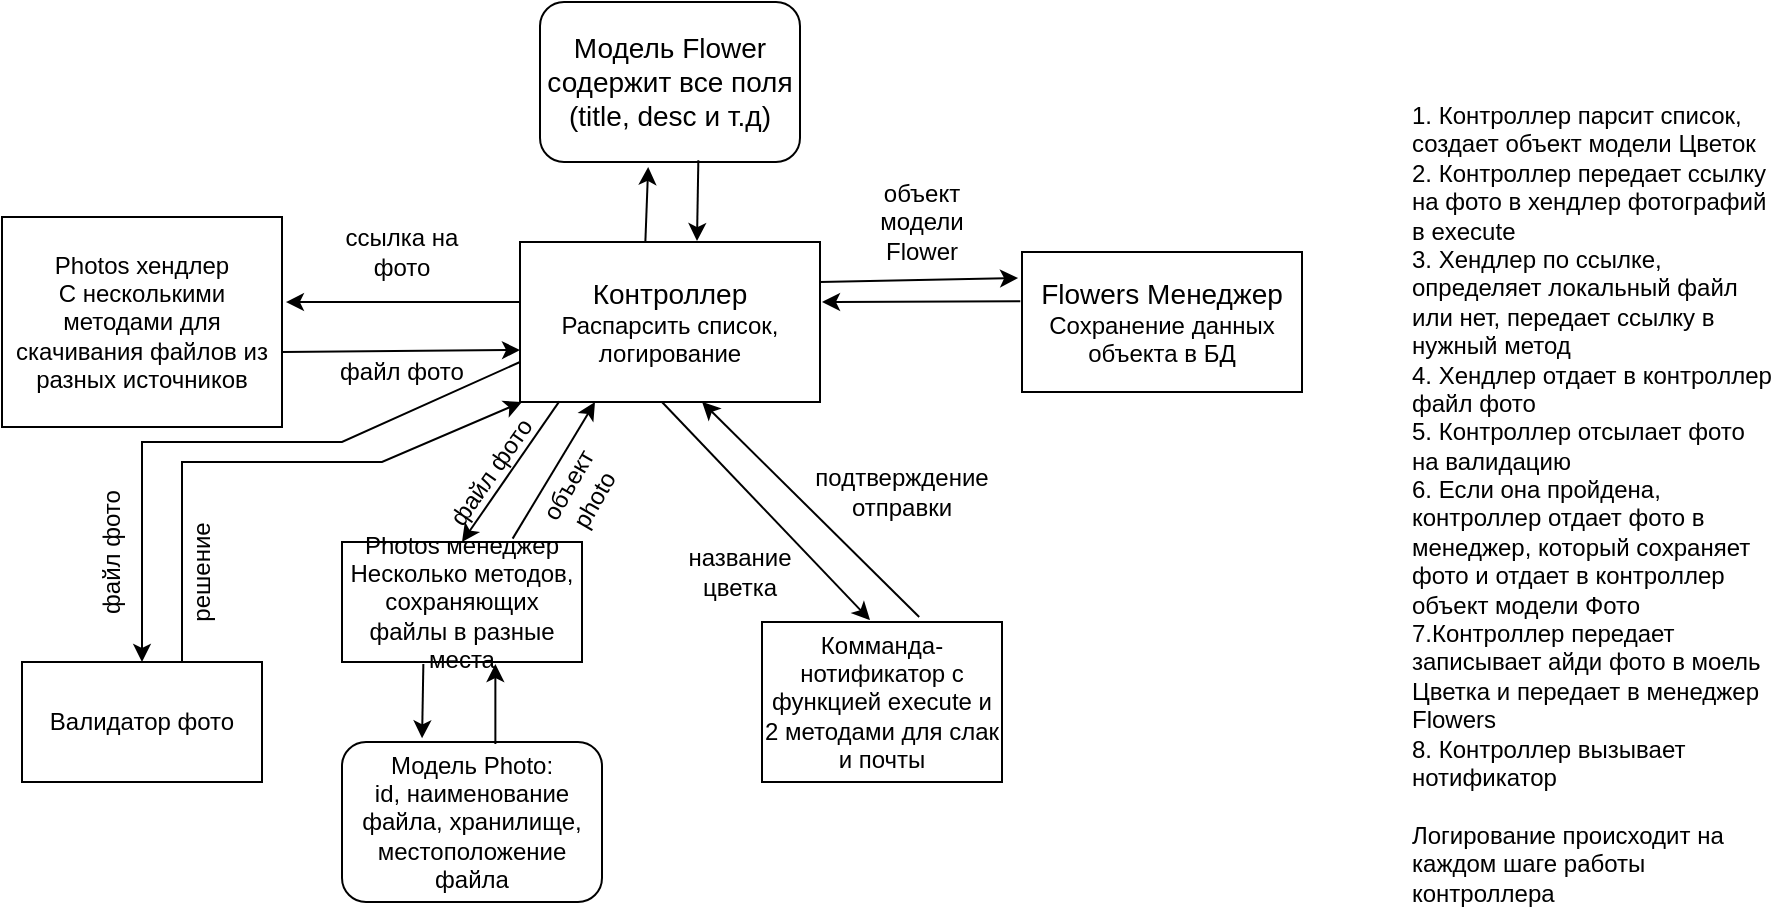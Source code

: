 <mxfile version="20.8.3" type="device"><diagram id="f5xRTF-F9QF0j4xlUYJo" name="Страница 1"><mxGraphModel dx="1500" dy="769" grid="1" gridSize="10" guides="1" tooltips="1" connect="1" arrows="1" fold="1" page="1" pageScale="1" pageWidth="827" pageHeight="1169" math="0" shadow="0"><root><mxCell id="0"/><mxCell id="1" parent="0"/><mxCell id="_rkAD1vKMwvpcpliQC9b-2" value="&lt;div&gt;&lt;font style=&quot;font-size: 13px;&quot;&gt;&lt;font style=&quot;font-size: 14px;&quot;&gt;Контроллер&lt;/font&gt;&lt;/font&gt;&lt;/div&gt;&lt;div&gt;Распарсить список, логирование&lt;br&gt;&lt;/div&gt;" style="rounded=0;whiteSpace=wrap;html=1;" vertex="1" parent="1"><mxGeometry x="329" y="140" width="150" height="80" as="geometry"/></mxCell><mxCell id="_rkAD1vKMwvpcpliQC9b-4" value="&lt;div&gt;Модель Flower&lt;/div&gt;&lt;div&gt;содержит все поля (title, desc и т.д)&lt;br&gt;&lt;/div&gt;" style="rounded=1;whiteSpace=wrap;html=1;fontSize=14;" vertex="1" parent="1"><mxGeometry x="339" y="20" width="130" height="80" as="geometry"/></mxCell><mxCell id="_rkAD1vKMwvpcpliQC9b-5" value="" style="endArrow=classic;html=1;rounded=0;fontSize=14;exitX=0.418;exitY=-0.006;exitDx=0;exitDy=0;exitPerimeter=0;entryX=0.416;entryY=1.031;entryDx=0;entryDy=0;entryPerimeter=0;" edge="1" parent="1" source="_rkAD1vKMwvpcpliQC9b-2" target="_rkAD1vKMwvpcpliQC9b-4"><mxGeometry width="50" height="50" relative="1" as="geometry"><mxPoint x="640" y="140" as="sourcePoint"/><mxPoint x="640" y="90" as="targetPoint"/></mxGeometry></mxCell><mxCell id="_rkAD1vKMwvpcpliQC9b-6" value="" style="endArrow=classic;html=1;rounded=0;fontSize=14;entryX=0.59;entryY=-0.006;entryDx=0;entryDy=0;entryPerimeter=0;exitX=0.609;exitY=0.989;exitDx=0;exitDy=0;exitPerimeter=0;" edge="1" parent="1" source="_rkAD1vKMwvpcpliQC9b-4" target="_rkAD1vKMwvpcpliQC9b-2"><mxGeometry width="50" height="50" relative="1" as="geometry"><mxPoint x="414" y="80" as="sourcePoint"/><mxPoint x="464" y="30" as="targetPoint"/></mxGeometry></mxCell><mxCell id="_rkAD1vKMwvpcpliQC9b-7" value="&lt;div&gt;Flowers Менеджер&lt;/div&gt;&lt;div style=&quot;font-size: 12px;&quot;&gt;Сохранение данных объекта в БД&lt;br&gt;&lt;/div&gt;" style="rounded=0;whiteSpace=wrap;html=1;fontSize=14;" vertex="1" parent="1"><mxGeometry x="580" y="145" width="140" height="70" as="geometry"/></mxCell><mxCell id="_rkAD1vKMwvpcpliQC9b-8" value="" style="endArrow=classic;html=1;rounded=0;fontSize=12;entryX=-0.014;entryY=0.186;entryDx=0;entryDy=0;entryPerimeter=0;exitX=1;exitY=0.25;exitDx=0;exitDy=0;" edge="1" parent="1" source="_rkAD1vKMwvpcpliQC9b-2" target="_rkAD1vKMwvpcpliQC9b-7"><mxGeometry width="50" height="50" relative="1" as="geometry"><mxPoint x="479" y="170" as="sourcePoint"/><mxPoint x="529" y="120" as="targetPoint"/></mxGeometry></mxCell><mxCell id="_rkAD1vKMwvpcpliQC9b-9" value="" style="endArrow=classic;html=1;rounded=0;fontSize=12;exitX=-0.006;exitY=0.352;exitDx=0;exitDy=0;exitPerimeter=0;" edge="1" parent="1" source="_rkAD1vKMwvpcpliQC9b-7"><mxGeometry width="50" height="50" relative="1" as="geometry"><mxPoint x="429" y="240" as="sourcePoint"/><mxPoint x="480" y="170" as="targetPoint"/></mxGeometry></mxCell><mxCell id="_rkAD1vKMwvpcpliQC9b-10" value="объект модели Flower" style="text;html=1;strokeColor=none;fillColor=none;align=center;verticalAlign=middle;whiteSpace=wrap;rounded=0;fontSize=12;" vertex="1" parent="1"><mxGeometry x="500" y="115" width="60" height="30" as="geometry"/></mxCell><mxCell id="_rkAD1vKMwvpcpliQC9b-11" value="&lt;div&gt;Photos хендлер&lt;/div&gt;&lt;div&gt;С несколькими методами для скачивания файлов из разных источников&lt;br&gt;&lt;/div&gt;" style="rounded=0;whiteSpace=wrap;html=1;fontSize=12;" vertex="1" parent="1"><mxGeometry x="70" y="127.5" width="140" height="105" as="geometry"/></mxCell><mxCell id="_rkAD1vKMwvpcpliQC9b-12" value="" style="endArrow=classic;html=1;rounded=0;fontSize=12;entryX=1.014;entryY=0.405;entryDx=0;entryDy=0;entryPerimeter=0;" edge="1" parent="1" target="_rkAD1vKMwvpcpliQC9b-11"><mxGeometry width="50" height="50" relative="1" as="geometry"><mxPoint x="329" y="170" as="sourcePoint"/><mxPoint x="220" y="170" as="targetPoint"/></mxGeometry></mxCell><mxCell id="_rkAD1vKMwvpcpliQC9b-13" value="ссылка на фото" style="text;html=1;strokeColor=none;fillColor=none;align=center;verticalAlign=middle;whiteSpace=wrap;rounded=0;fontSize=12;" vertex="1" parent="1"><mxGeometry x="240" y="130" width="60" height="30" as="geometry"/></mxCell><mxCell id="_rkAD1vKMwvpcpliQC9b-14" value="&lt;div&gt;Модель Photo:&lt;/div&gt;&lt;div&gt;id, наименование файла, хранилище, местоположение файла&lt;br&gt;&lt;/div&gt;" style="rounded=1;whiteSpace=wrap;html=1;fontSize=12;" vertex="1" parent="1"><mxGeometry x="240" y="390" width="130" height="80" as="geometry"/></mxCell><mxCell id="_rkAD1vKMwvpcpliQC9b-15" value="" style="endArrow=classic;html=1;rounded=0;fontSize=12;entryX=0;entryY=0.675;entryDx=0;entryDy=0;entryPerimeter=0;" edge="1" parent="1" target="_rkAD1vKMwvpcpliQC9b-2"><mxGeometry width="50" height="50" relative="1" as="geometry"><mxPoint x="210" y="195" as="sourcePoint"/><mxPoint x="260" y="145" as="targetPoint"/></mxGeometry></mxCell><mxCell id="_rkAD1vKMwvpcpliQC9b-16" value="файл фото" style="text;html=1;strokeColor=none;fillColor=none;align=center;verticalAlign=middle;whiteSpace=wrap;rounded=0;fontSize=12;" vertex="1" parent="1"><mxGeometry x="225" y="190" width="90" height="30" as="geometry"/></mxCell><mxCell id="_rkAD1vKMwvpcpliQC9b-17" value="&lt;div&gt;Photos менеджер&lt;/div&gt;&lt;div&gt;Несколько методов, сохраняющих файлы в разные места&lt;br&gt;&lt;/div&gt;" style="rounded=0;whiteSpace=wrap;html=1;fontSize=12;" vertex="1" parent="1"><mxGeometry x="240" y="290" width="120" height="60" as="geometry"/></mxCell><mxCell id="_rkAD1vKMwvpcpliQC9b-18" value="" style="endArrow=classic;html=1;rounded=0;fontSize=12;exitX=0.339;exitY=1.017;exitDx=0;exitDy=0;exitPerimeter=0;entryX=0.308;entryY=-0.023;entryDx=0;entryDy=0;entryPerimeter=0;" edge="1" parent="1" source="_rkAD1vKMwvpcpliQC9b-17" target="_rkAD1vKMwvpcpliQC9b-14"><mxGeometry width="50" height="50" relative="1" as="geometry"><mxPoint x="283.44" y="330" as="sourcePoint"/><mxPoint x="280" y="360" as="targetPoint"/></mxGeometry></mxCell><mxCell id="_rkAD1vKMwvpcpliQC9b-20" value="" style="endArrow=classic;html=1;rounded=0;fontSize=12;entryX=0.639;entryY=1.017;entryDx=0;entryDy=0;entryPerimeter=0;exitX=0.59;exitY=0.013;exitDx=0;exitDy=0;exitPerimeter=0;" edge="1" parent="1" source="_rkAD1vKMwvpcpliQC9b-14" target="_rkAD1vKMwvpcpliQC9b-17"><mxGeometry width="50" height="50" relative="1" as="geometry"><mxPoint x="150" y="370" as="sourcePoint"/><mxPoint x="200" y="320" as="targetPoint"/></mxGeometry></mxCell><mxCell id="_rkAD1vKMwvpcpliQC9b-22" value="" style="endArrow=classic;html=1;rounded=0;fontSize=12;entryX=0.5;entryY=0;entryDx=0;entryDy=0;exitX=0.131;exitY=0.996;exitDx=0;exitDy=0;exitPerimeter=0;" edge="1" parent="1" source="_rkAD1vKMwvpcpliQC9b-2" target="_rkAD1vKMwvpcpliQC9b-17"><mxGeometry width="50" height="50" relative="1" as="geometry"><mxPoint x="329" y="220" as="sourcePoint"/><mxPoint x="379" y="170" as="targetPoint"/></mxGeometry></mxCell><mxCell id="_rkAD1vKMwvpcpliQC9b-23" value="объект photo" style="text;html=1;strokeColor=none;fillColor=none;align=center;verticalAlign=middle;whiteSpace=wrap;rounded=0;fontSize=12;rotation=-60;" vertex="1" parent="1"><mxGeometry x="329" y="250" width="61" height="30" as="geometry"/></mxCell><mxCell id="_rkAD1vKMwvpcpliQC9b-26" value="" style="endArrow=classic;html=1;rounded=0;fontSize=12;entryX=0.25;entryY=1;entryDx=0;entryDy=0;exitX=0.711;exitY=-0.028;exitDx=0;exitDy=0;exitPerimeter=0;" edge="1" parent="1" source="_rkAD1vKMwvpcpliQC9b-17" target="_rkAD1vKMwvpcpliQC9b-2"><mxGeometry width="50" height="50" relative="1" as="geometry"><mxPoint x="200" y="280" as="sourcePoint"/><mxPoint x="250" y="230" as="targetPoint"/></mxGeometry></mxCell><mxCell id="_rkAD1vKMwvpcpliQC9b-27" value="файл фото" style="text;html=1;strokeColor=none;fillColor=none;align=center;verticalAlign=middle;whiteSpace=wrap;rounded=0;fontSize=12;rotation=-90;" vertex="1" parent="1"><mxGeometry x="80" y="280" width="90" height="30" as="geometry"/></mxCell><mxCell id="_rkAD1vKMwvpcpliQC9b-28" value="Комманда-нотификатор с функцией execute и 2 методами для слак и почты" style="rounded=0;whiteSpace=wrap;html=1;fontSize=12;" vertex="1" parent="1"><mxGeometry x="450" y="330" width="120" height="80" as="geometry"/></mxCell><mxCell id="_rkAD1vKMwvpcpliQC9b-29" value="" style="endArrow=classic;html=1;rounded=0;fontSize=12;entryX=0.45;entryY=-0.012;entryDx=0;entryDy=0;entryPerimeter=0;" edge="1" parent="1" target="_rkAD1vKMwvpcpliQC9b-28"><mxGeometry width="50" height="50" relative="1" as="geometry"><mxPoint x="400" y="220" as="sourcePoint"/><mxPoint x="450" y="170" as="targetPoint"/></mxGeometry></mxCell><mxCell id="_rkAD1vKMwvpcpliQC9b-30" value="название цветка" style="text;html=1;strokeColor=none;fillColor=none;align=center;verticalAlign=middle;whiteSpace=wrap;rounded=0;fontSize=12;" vertex="1" parent="1"><mxGeometry x="409" y="290" width="60" height="30" as="geometry"/></mxCell><mxCell id="_rkAD1vKMwvpcpliQC9b-31" value="" style="endArrow=classic;html=1;rounded=0;fontSize=12;entryX=0.607;entryY=1;entryDx=0;entryDy=0;entryPerimeter=0;exitX=0.655;exitY=-0.031;exitDx=0;exitDy=0;exitPerimeter=0;" edge="1" parent="1" source="_rkAD1vKMwvpcpliQC9b-28" target="_rkAD1vKMwvpcpliQC9b-2"><mxGeometry width="50" height="50" relative="1" as="geometry"><mxPoint x="419" y="282.5" as="sourcePoint"/><mxPoint x="469" y="232.5" as="targetPoint"/></mxGeometry></mxCell><mxCell id="_rkAD1vKMwvpcpliQC9b-32" value="подтверждение отправки" style="text;html=1;strokeColor=none;fillColor=none;align=center;verticalAlign=middle;whiteSpace=wrap;rounded=0;fontSize=12;" vertex="1" parent="1"><mxGeometry x="490" y="250" width="60" height="30" as="geometry"/></mxCell><mxCell id="_rkAD1vKMwvpcpliQC9b-34" value="&lt;div&gt;1. Контроллер парсит список, создает объект модели Цветок&lt;/div&gt;&lt;div&gt;2. Контроллер передает ссылку на фото в хендлер фотографий в execute&lt;/div&gt;&lt;div&gt;3. Хендлер по ссылке, определяет локальный файл или нет, передает ссылку в нужный метод&lt;/div&gt;&lt;div&gt;4. Хендлер отдает в контроллер файл фото&lt;/div&gt;&lt;div&gt;5. Контроллер отсылает фото на валидацию&lt;/div&gt;&lt;div&gt;6. Если она пройдена, контроллер отдает фото в менеджер, который сохраняет фото и отдает в контроллер объект модели Фото&lt;/div&gt;&lt;div&gt;7.Контроллер передает записывает айди фото в моель Цветка и передает в менеджер Flowers&lt;/div&gt;&lt;div&gt;8. Контроллер вызывает нотификатор&lt;/div&gt;&lt;div&gt;&lt;br&gt;&lt;/div&gt;&lt;div&gt;Логирование происходит на каждом шаге работы контроллера&lt;br&gt;&lt;/div&gt;&lt;div&gt;&lt;br&gt;&lt;/div&gt;" style="text;html=1;strokeColor=none;fillColor=none;spacing=5;spacingTop=-20;whiteSpace=wrap;overflow=hidden;rounded=0;fontSize=12;" vertex="1" parent="1"><mxGeometry x="770" y="80" width="190" height="400" as="geometry"/></mxCell><mxCell id="_rkAD1vKMwvpcpliQC9b-38" value="Валидатор фото" style="rounded=0;whiteSpace=wrap;html=1;fontSize=12;" vertex="1" parent="1"><mxGeometry x="80" y="350" width="120" height="60" as="geometry"/></mxCell><mxCell id="_rkAD1vKMwvpcpliQC9b-39" value="" style="endArrow=classic;html=1;rounded=0;fontSize=12;entryX=0.5;entryY=0;entryDx=0;entryDy=0;exitX=0;exitY=0.75;exitDx=0;exitDy=0;" edge="1" parent="1" source="_rkAD1vKMwvpcpliQC9b-2" target="_rkAD1vKMwvpcpliQC9b-38"><mxGeometry width="50" height="50" relative="1" as="geometry"><mxPoint x="330" y="210" as="sourcePoint"/><mxPoint x="165" y="270" as="targetPoint"/><Array as="points"><mxPoint x="240" y="240"/><mxPoint x="140" y="240"/></Array></mxGeometry></mxCell><mxCell id="_rkAD1vKMwvpcpliQC9b-40" value="" style="endArrow=classic;html=1;rounded=0;fontSize=12;" edge="1" parent="1"><mxGeometry width="50" height="50" relative="1" as="geometry"><mxPoint x="160" y="350" as="sourcePoint"/><mxPoint x="330" y="220" as="targetPoint"/><Array as="points"><mxPoint x="160" y="250"/><mxPoint x="260" y="250"/></Array></mxGeometry></mxCell><mxCell id="_rkAD1vKMwvpcpliQC9b-41" value="файл фото" style="text;html=1;strokeColor=none;fillColor=none;align=center;verticalAlign=middle;whiteSpace=wrap;rounded=0;fontSize=12;rotation=-55;" vertex="1" parent="1"><mxGeometry x="270" y="240.25" width="90" height="30" as="geometry"/></mxCell><mxCell id="_rkAD1vKMwvpcpliQC9b-42" value="решение" style="text;html=1;strokeColor=none;fillColor=none;align=center;verticalAlign=middle;whiteSpace=wrap;rounded=0;fontSize=12;rotation=-90;" vertex="1" parent="1"><mxGeometry x="140" y="290" width="60" height="30" as="geometry"/></mxCell></root></mxGraphModel></diagram></mxfile>